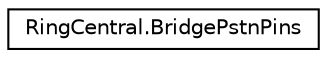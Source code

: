digraph "Graphical Class Hierarchy"
{
 // LATEX_PDF_SIZE
  edge [fontname="Helvetica",fontsize="10",labelfontname="Helvetica",labelfontsize="10"];
  node [fontname="Helvetica",fontsize="10",shape=record];
  rankdir="LR";
  Node0 [label="RingCentral.BridgePstnPins",height=0.2,width=0.4,color="black", fillcolor="white", style="filled",URL="$classRingCentral_1_1BridgePstnPins.html",tooltip=" "];
}
